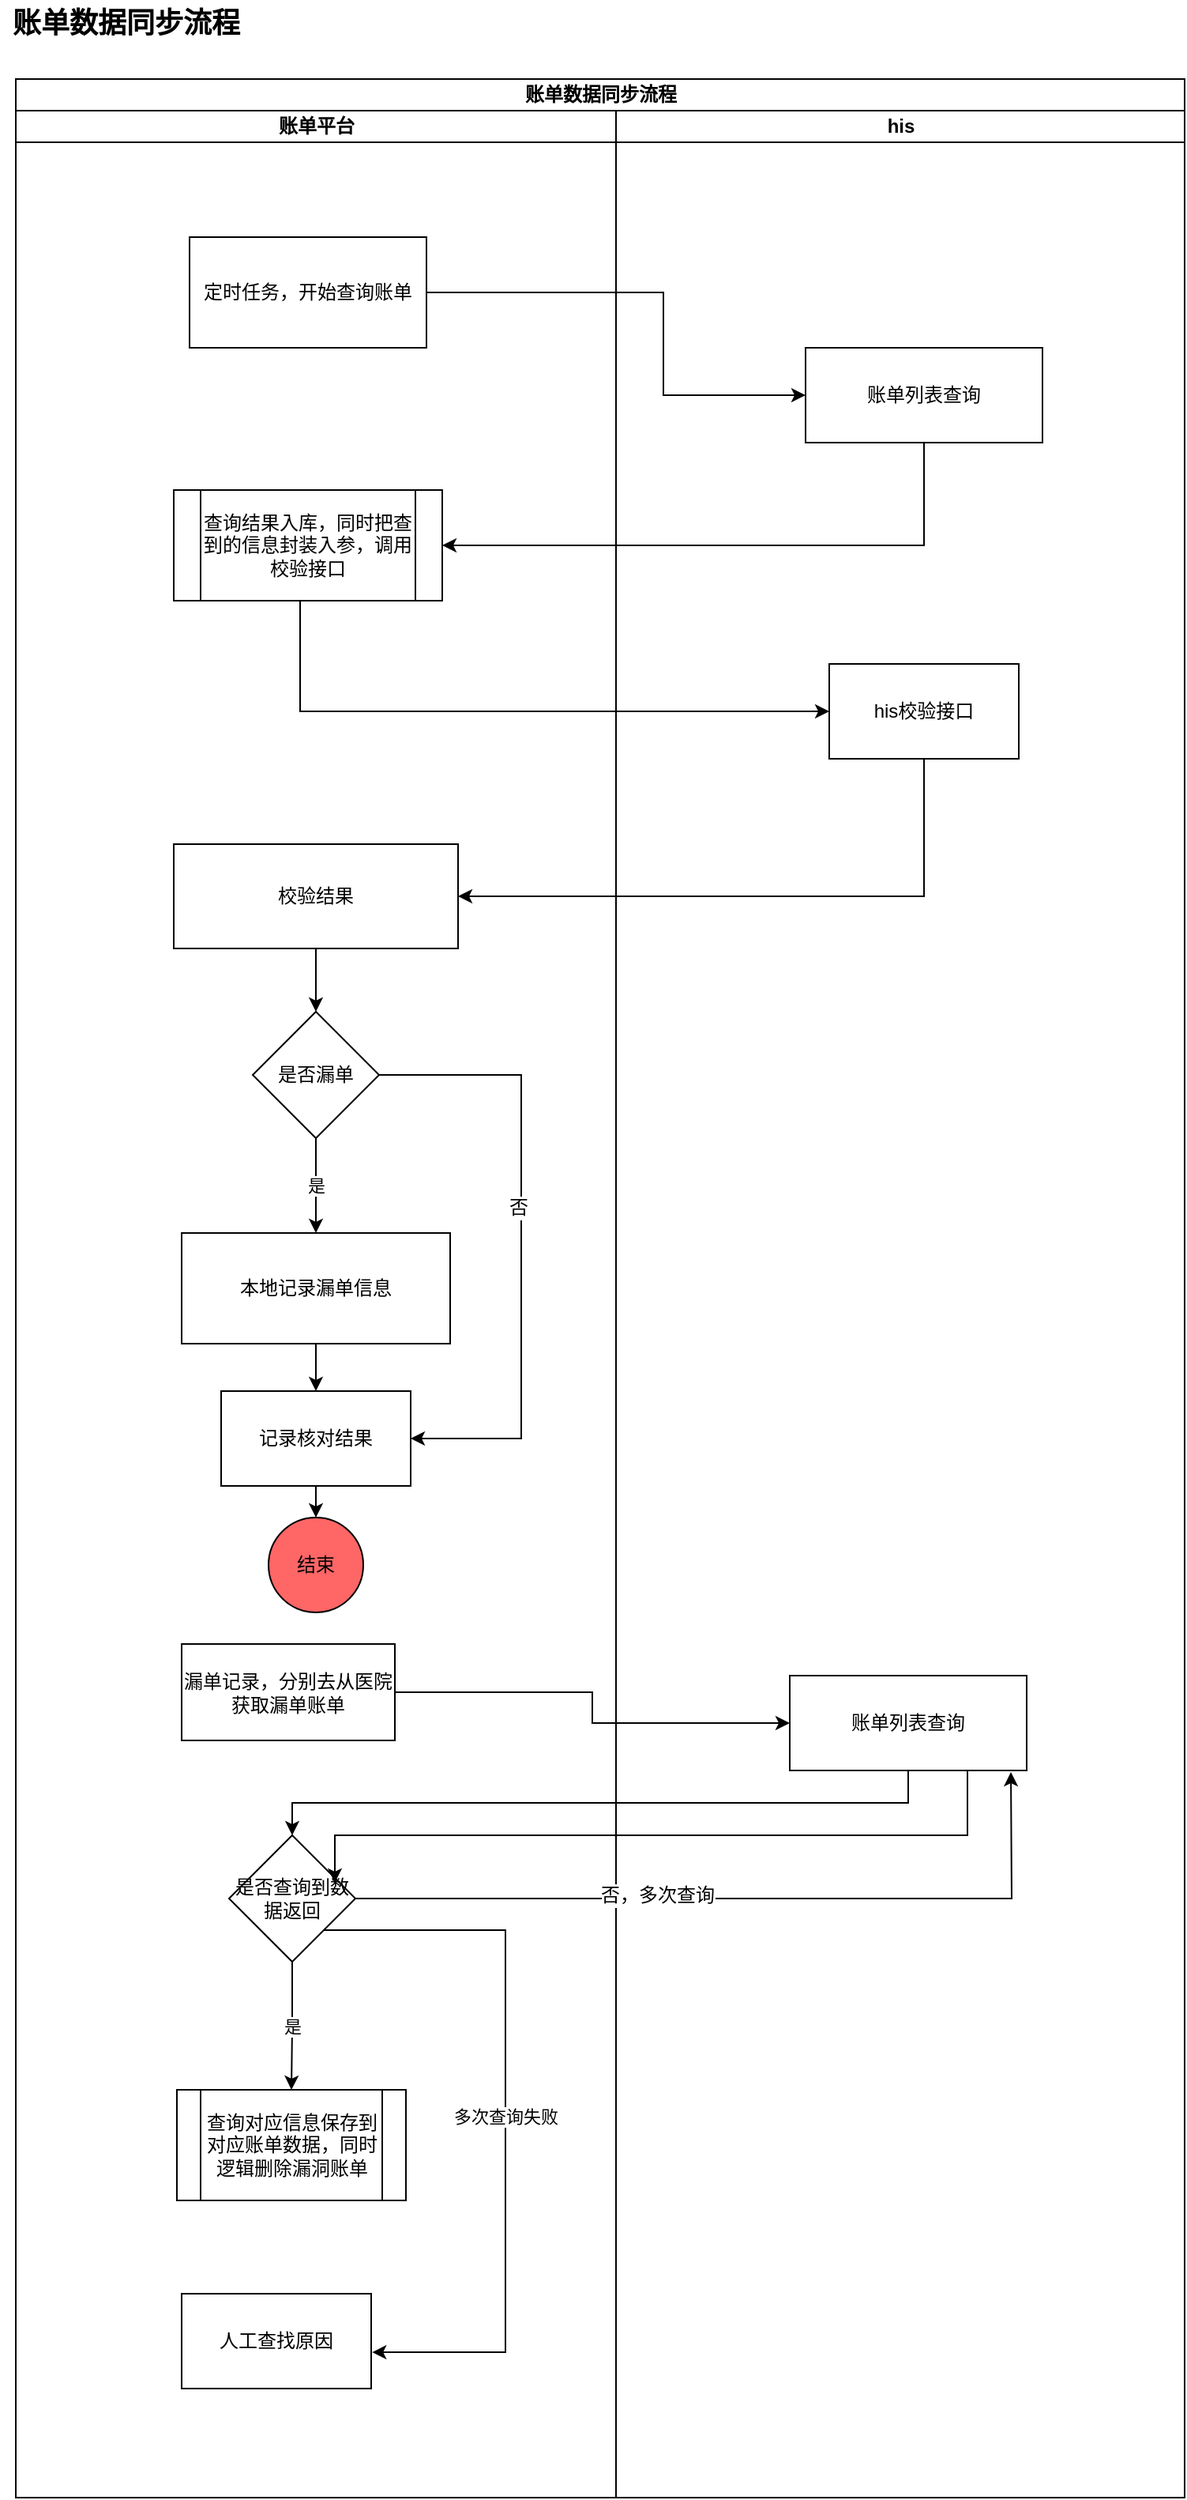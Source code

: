 <mxfile version="10.7.9" type="github"><diagram id="cf8hnIHotn3dh-ZJEemt" name="ç¬¬ 1 é¡µ"><mxGraphModel dx="1250" dy="550" grid="1" gridSize="10" guides="1" tooltips="1" connect="1" arrows="1" fold="1" page="1" pageScale="1" pageWidth="827" pageHeight="1169" math="0" shadow="0"><root><mxCell id="0"/><mxCell id="1" parent="0"/><mxCell id="YoMRu5o5cjclMG6eUZwc-7" value="账单数据同步流程" style="swimlane;html=1;childLayout=stackLayout;resizeParent=1;resizeParentMax=0;startSize=20;fillColor=#FFFFFF;" parent="1" vertex="1"><mxGeometry x="50" y="100" width="740" height="1530" as="geometry"/></mxCell><mxCell id="YoMRu5o5cjclMG6eUZwc-34" style="edgeStyle=orthogonalEdgeStyle;rounded=0;orthogonalLoop=1;jettySize=auto;html=1;exitX=1;exitY=0.5;exitDx=0;exitDy=0;" parent="YoMRu5o5cjclMG6eUZwc-7" source="YoMRu5o5cjclMG6eUZwc-32" target="YoMRu5o5cjclMG6eUZwc-33" edge="1"><mxGeometry relative="1" as="geometry"/></mxCell><mxCell id="YoMRu5o5cjclMG6eUZwc-8" value="账单平台" style="swimlane;html=1;startSize=20;fillColor=#FFFFFF;" parent="YoMRu5o5cjclMG6eUZwc-7" vertex="1"><mxGeometry y="20" width="380" height="1510" as="geometry"/></mxCell><mxCell id="YoMRu5o5cjclMG6eUZwc-12" value="定时任务，开始查询账单" style="rounded=0;whiteSpace=wrap;html=1;fillColor=#FFFFFF;" parent="YoMRu5o5cjclMG6eUZwc-8" vertex="1"><mxGeometry x="110" y="80" width="150" height="70" as="geometry"/></mxCell><mxCell id="YoMRu5o5cjclMG6eUZwc-17" value="查询结果入库，同时把查到的信息封装入参，调用校验接口" style="shape=process;whiteSpace=wrap;html=1;backgroundOutline=1;fillColor=#FFFFFF;" parent="YoMRu5o5cjclMG6eUZwc-8" vertex="1"><mxGeometry x="100" y="240" width="170" height="70" as="geometry"/></mxCell><mxCell id="YoMRu5o5cjclMG6eUZwc-23" style="edgeStyle=orthogonalEdgeStyle;rounded=0;orthogonalLoop=1;jettySize=auto;html=1;exitX=0.5;exitY=1;exitDx=0;exitDy=0;entryX=0.5;entryY=0;entryDx=0;entryDy=0;" parent="YoMRu5o5cjclMG6eUZwc-8" source="YoMRu5o5cjclMG6eUZwc-20" target="YoMRu5o5cjclMG6eUZwc-22" edge="1"><mxGeometry relative="1" as="geometry"/></mxCell><mxCell id="YoMRu5o5cjclMG6eUZwc-20" value="校验结果" style="rounded=0;whiteSpace=wrap;html=1;fillColor=#FFFFFF;" parent="YoMRu5o5cjclMG6eUZwc-8" vertex="1"><mxGeometry x="100" y="464" width="180" height="66" as="geometry"/></mxCell><mxCell id="YoMRu5o5cjclMG6eUZwc-27" value="是" style="edgeStyle=orthogonalEdgeStyle;rounded=0;orthogonalLoop=1;jettySize=auto;html=1;exitX=0.5;exitY=1;exitDx=0;exitDy=0;" parent="YoMRu5o5cjclMG6eUZwc-8" source="YoMRu5o5cjclMG6eUZwc-22" target="YoMRu5o5cjclMG6eUZwc-26" edge="1"><mxGeometry relative="1" as="geometry"/></mxCell><mxCell id="DvmdrdqNPYVErJf-qCx8-4" style="edgeStyle=orthogonalEdgeStyle;rounded=0;orthogonalLoop=1;jettySize=auto;html=1;exitX=1;exitY=0.5;exitDx=0;exitDy=0;entryX=1;entryY=0.5;entryDx=0;entryDy=0;" edge="1" parent="YoMRu5o5cjclMG6eUZwc-8" source="YoMRu5o5cjclMG6eUZwc-22" target="DvmdrdqNPYVErJf-qCx8-1"><mxGeometry relative="1" as="geometry"><Array as="points"><mxPoint x="320" y="610"/><mxPoint x="320" y="840"/></Array></mxGeometry></mxCell><mxCell id="DvmdrdqNPYVErJf-qCx8-6" value="否" style="text;html=1;resizable=0;points=[];align=center;verticalAlign=middle;labelBackgroundColor=#ffffff;" vertex="1" connectable="0" parent="DvmdrdqNPYVErJf-qCx8-4"><mxGeometry x="-0.109" y="-2" relative="1" as="geometry"><mxPoint as="offset"/></mxGeometry></mxCell><mxCell id="YoMRu5o5cjclMG6eUZwc-22" value="是否漏单" style="rhombus;whiteSpace=wrap;html=1;fillColor=#FFFFFF;" parent="YoMRu5o5cjclMG6eUZwc-8" vertex="1"><mxGeometry x="150" y="570" width="80" height="80" as="geometry"/></mxCell><mxCell id="DvmdrdqNPYVErJf-qCx8-3" style="edgeStyle=orthogonalEdgeStyle;rounded=0;orthogonalLoop=1;jettySize=auto;html=1;exitX=0.5;exitY=1;exitDx=0;exitDy=0;" edge="1" parent="YoMRu5o5cjclMG6eUZwc-8" source="YoMRu5o5cjclMG6eUZwc-26" target="DvmdrdqNPYVErJf-qCx8-1"><mxGeometry relative="1" as="geometry"/></mxCell><mxCell id="YoMRu5o5cjclMG6eUZwc-26" value="本地记录漏单信息" style="rounded=0;whiteSpace=wrap;html=1;fillColor=#FFFFFF;" parent="YoMRu5o5cjclMG6eUZwc-8" vertex="1"><mxGeometry x="105" y="710" width="170" height="70" as="geometry"/></mxCell><mxCell id="YoMRu5o5cjclMG6eUZwc-28" value="结束" style="ellipse;whiteSpace=wrap;html=1;aspect=fixed;fillColor=#FF6666;" parent="YoMRu5o5cjclMG6eUZwc-8" vertex="1"><mxGeometry x="160" y="890" width="60" height="60" as="geometry"/></mxCell><mxCell id="YoMRu5o5cjclMG6eUZwc-32" value="漏单记录，分别去从医院获取漏单账单" style="rounded=0;whiteSpace=wrap;html=1;fillColor=#FFFFFF;" parent="YoMRu5o5cjclMG6eUZwc-8" vertex="1"><mxGeometry x="105" y="970" width="135" height="61" as="geometry"/></mxCell><mxCell id="YoMRu5o5cjclMG6eUZwc-36" value="查询对应信息保存到对应账单数据，同时逻辑删除漏洞账单" style="shape=process;whiteSpace=wrap;html=1;backgroundOutline=1;fillColor=#FFFFFF;" parent="YoMRu5o5cjclMG6eUZwc-8" vertex="1"><mxGeometry x="102" y="1252" width="145" height="70" as="geometry"/></mxCell><mxCell id="YoMRu5o5cjclMG6eUZwc-39" value="是" style="edgeStyle=orthogonalEdgeStyle;rounded=0;orthogonalLoop=1;jettySize=auto;html=1;exitX=0.5;exitY=1;exitDx=0;exitDy=0;entryX=0.5;entryY=0;entryDx=0;entryDy=0;" parent="YoMRu5o5cjclMG6eUZwc-8" source="YoMRu5o5cjclMG6eUZwc-38" target="YoMRu5o5cjclMG6eUZwc-36" edge="1"><mxGeometry relative="1" as="geometry"/></mxCell><mxCell id="YoMRu5o5cjclMG6eUZwc-44" value="多次查询失败" style="edgeStyle=orthogonalEdgeStyle;rounded=0;orthogonalLoop=1;jettySize=auto;html=1;exitX=1;exitY=1;exitDx=0;exitDy=0;entryX=1.005;entryY=0.617;entryDx=0;entryDy=0;entryPerimeter=0;" parent="YoMRu5o5cjclMG6eUZwc-8" source="YoMRu5o5cjclMG6eUZwc-38" target="YoMRu5o5cjclMG6eUZwc-43" edge="1"><mxGeometry relative="1" as="geometry"><Array as="points"><mxPoint x="310" y="1151"/><mxPoint x="310" y="1418"/></Array></mxGeometry></mxCell><mxCell id="YoMRu5o5cjclMG6eUZwc-38" value="是否查询到数据返回" style="rhombus;whiteSpace=wrap;html=1;fillColor=#FFFFFF;" parent="YoMRu5o5cjclMG6eUZwc-8" vertex="1"><mxGeometry x="135" y="1091" width="80" height="80" as="geometry"/></mxCell><mxCell id="YoMRu5o5cjclMG6eUZwc-43" value="人工查找原因" style="rounded=0;whiteSpace=wrap;html=1;fillColor=#FFFFFF;" parent="YoMRu5o5cjclMG6eUZwc-8" vertex="1"><mxGeometry x="105" y="1381" width="120" height="60" as="geometry"/></mxCell><mxCell id="DvmdrdqNPYVErJf-qCx8-5" style="edgeStyle=orthogonalEdgeStyle;rounded=0;orthogonalLoop=1;jettySize=auto;html=1;exitX=0.5;exitY=1;exitDx=0;exitDy=0;entryX=0.5;entryY=0;entryDx=0;entryDy=0;" edge="1" parent="YoMRu5o5cjclMG6eUZwc-8" source="DvmdrdqNPYVErJf-qCx8-1" target="YoMRu5o5cjclMG6eUZwc-28"><mxGeometry relative="1" as="geometry"/></mxCell><mxCell id="DvmdrdqNPYVErJf-qCx8-1" value="记录核对结果" style="rounded=0;whiteSpace=wrap;html=1;" vertex="1" parent="YoMRu5o5cjclMG6eUZwc-8"><mxGeometry x="130" y="810" width="120" height="60" as="geometry"/></mxCell><mxCell id="YoMRu5o5cjclMG6eUZwc-9" value="his" style="swimlane;html=1;startSize=20;" parent="YoMRu5o5cjclMG6eUZwc-7" vertex="1"><mxGeometry x="380" y="20" width="360" height="1510" as="geometry"/></mxCell><mxCell id="YoMRu5o5cjclMG6eUZwc-13" value="账单列表查询" style="rounded=0;whiteSpace=wrap;html=1;fillColor=#FFFFFF;" parent="YoMRu5o5cjclMG6eUZwc-9" vertex="1"><mxGeometry x="120" y="150" width="150" height="60" as="geometry"/></mxCell><mxCell id="YoMRu5o5cjclMG6eUZwc-18" value="his校验接口" style="rounded=0;whiteSpace=wrap;html=1;fillColor=#FFFFFF;" parent="YoMRu5o5cjclMG6eUZwc-9" vertex="1"><mxGeometry x="135" y="350" width="120" height="60" as="geometry"/></mxCell><mxCell id="YoMRu5o5cjclMG6eUZwc-33" value="账单列表查询" style="rounded=0;whiteSpace=wrap;html=1;fillColor=#FFFFFF;" parent="YoMRu5o5cjclMG6eUZwc-9" vertex="1"><mxGeometry x="110" y="990" width="150" height="60" as="geometry"/></mxCell><mxCell id="YoMRu5o5cjclMG6eUZwc-14" style="edgeStyle=orthogonalEdgeStyle;rounded=0;orthogonalLoop=1;jettySize=auto;html=1;exitX=1;exitY=0.5;exitDx=0;exitDy=0;entryX=0;entryY=0.5;entryDx=0;entryDy=0;" parent="YoMRu5o5cjclMG6eUZwc-7" source="YoMRu5o5cjclMG6eUZwc-12" target="YoMRu5o5cjclMG6eUZwc-13" edge="1"><mxGeometry relative="1" as="geometry"><Array as="points"><mxPoint x="410" y="135"/><mxPoint x="410" y="200"/></Array></mxGeometry></mxCell><mxCell id="YoMRu5o5cjclMG6eUZwc-16" style="edgeStyle=orthogonalEdgeStyle;rounded=0;orthogonalLoop=1;jettySize=auto;html=1;exitX=0.5;exitY=1;exitDx=0;exitDy=0;entryX=1;entryY=0.5;entryDx=0;entryDy=0;" parent="YoMRu5o5cjclMG6eUZwc-7" source="YoMRu5o5cjclMG6eUZwc-13" target="YoMRu5o5cjclMG6eUZwc-17" edge="1"><mxGeometry relative="1" as="geometry"><mxPoint x="270" y="290" as="targetPoint"/></mxGeometry></mxCell><mxCell id="YoMRu5o5cjclMG6eUZwc-19" style="edgeStyle=orthogonalEdgeStyle;rounded=0;orthogonalLoop=1;jettySize=auto;html=1;entryX=0;entryY=0.5;entryDx=0;entryDy=0;" parent="YoMRu5o5cjclMG6eUZwc-7" source="YoMRu5o5cjclMG6eUZwc-17" target="YoMRu5o5cjclMG6eUZwc-18" edge="1"><mxGeometry relative="1" as="geometry"><Array as="points"><mxPoint x="180" y="400"/></Array></mxGeometry></mxCell><mxCell id="YoMRu5o5cjclMG6eUZwc-21" style="edgeStyle=orthogonalEdgeStyle;rounded=0;orthogonalLoop=1;jettySize=auto;html=1;entryX=1;entryY=0.5;entryDx=0;entryDy=0;" parent="YoMRu5o5cjclMG6eUZwc-7" source="YoMRu5o5cjclMG6eUZwc-18" target="YoMRu5o5cjclMG6eUZwc-20" edge="1"><mxGeometry relative="1" as="geometry"><Array as="points"><mxPoint x="575" y="517"/></Array></mxGeometry></mxCell><mxCell id="YoMRu5o5cjclMG6eUZwc-37" style="edgeStyle=orthogonalEdgeStyle;rounded=0;orthogonalLoop=1;jettySize=auto;html=1;exitX=0.5;exitY=1;exitDx=0;exitDy=0;entryX=0.5;entryY=0;entryDx=0;entryDy=0;" parent="YoMRu5o5cjclMG6eUZwc-7" source="YoMRu5o5cjclMG6eUZwc-33" target="YoMRu5o5cjclMG6eUZwc-38" edge="1"><mxGeometry relative="1" as="geometry"/></mxCell><mxCell id="YoMRu5o5cjclMG6eUZwc-42" style="edgeStyle=orthogonalEdgeStyle;rounded=0;orthogonalLoop=1;jettySize=auto;html=1;exitX=0.75;exitY=1;exitDx=0;exitDy=0;" parent="YoMRu5o5cjclMG6eUZwc-7" source="YoMRu5o5cjclMG6eUZwc-33" edge="1"><mxGeometry relative="1" as="geometry"><mxPoint x="202" y="1141" as="targetPoint"/><Array as="points"><mxPoint x="603" y="1111"/><mxPoint x="202" y="1111"/></Array></mxGeometry></mxCell><mxCell id="YoMRu5o5cjclMG6eUZwc-11" value="&lt;span&gt;&lt;font style=&quot;font-size: 18px&quot;&gt;&lt;b&gt;账单数据同步流程&lt;/b&gt;&lt;/font&gt;&lt;/span&gt;" style="text;html=1;strokeColor=none;fillColor=none;align=center;verticalAlign=middle;whiteSpace=wrap;rounded=0;" parent="1" vertex="1"><mxGeometry x="40" y="50" width="160" height="30" as="geometry"/></mxCell><mxCell id="YoMRu5o5cjclMG6eUZwc-40" style="edgeStyle=orthogonalEdgeStyle;rounded=0;orthogonalLoop=1;jettySize=auto;html=1;exitX=1;exitY=0.5;exitDx=0;exitDy=0;" parent="1" source="YoMRu5o5cjclMG6eUZwc-38" edge="1"><mxGeometry relative="1" as="geometry"><mxPoint x="680" y="1171" as="targetPoint"/></mxGeometry></mxCell><mxCell id="YoMRu5o5cjclMG6eUZwc-41" value="否，多次查询" style="text;html=1;resizable=0;points=[];align=center;verticalAlign=middle;labelBackgroundColor=#ffffff;" parent="YoMRu5o5cjclMG6eUZwc-40" vertex="1" connectable="0"><mxGeometry x="-0.231" y="2" relative="1" as="geometry"><mxPoint as="offset"/></mxGeometry></mxCell></root></mxGraphModel></diagram></mxfile>